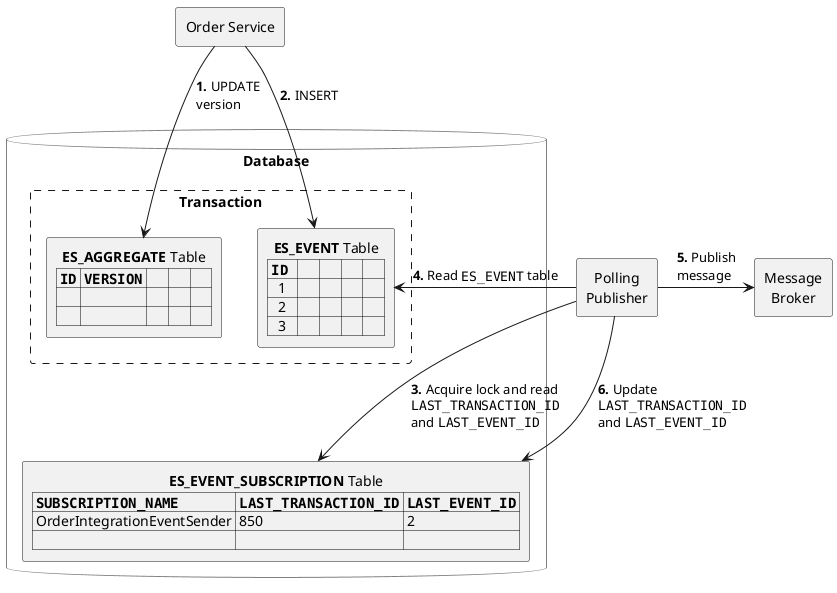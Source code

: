 @startuml

scale max 1024 width
scale max 800 height

skinparam defaultTextAlignment center
skinparam componentStyle rectangle

skinparam database {
  BorderColor Grey
}

component "Order Service" as orderService

database "Database" as db {

  rectangle "Transaction" #line.dashed {

    component aggregateTbl [
    **ES_AGGREGATE** Table
    |= ""ID"" |= ""VERSION"" |      |      |      |
    |      |      |      |      |      |
    |      |      |      |      |      |
    ]

    component eventTbl [
    **ES_EVENT** Table
    |= ""ID"" |      |      |      |      |
    |   1   |      |      |      |      |
    |   2   |      |      |      |      |
    |   3   |      |      |      |      |
    ]
  }

  component subscriptionTbl [
  **ES_EVENT_SUBSCRIPTION** Table
  |= ""SUBSCRIPTION_NAME"" |= ""LAST_TRANSACTION_ID"" |= ""LAST_EVENT_ID"" |
  | OrderIntegrationEventSender | 850 | 2 |
  |      |      |      |
  ]
}

component "Polling\nPublisher" as pollingPublisher
component "Message\nBroker" as messageBroker

eventTbl -[hidden]down-> subscriptionTbl

orderService -down-> aggregateTbl: **1.** UPDATE\lversion
orderService -down-> eventTbl: **2.** INSERT
pollingPublisher -left-> subscriptionTbl: **3.** Acquire lock and read\l""LAST_TRANSACTION_ID""\land ""LAST_EVENT_ID""
pollingPublisher --> eventTbl: **4.** Read ""ES_EVENT"" table
pollingPublisher -> messageBroker: **5.** Publish\lmessage
pollingPublisher --> subscriptionTbl: **6.** Update\l""LAST_TRANSACTION_ID""\land ""LAST_EVENT_ID""

@enduml
